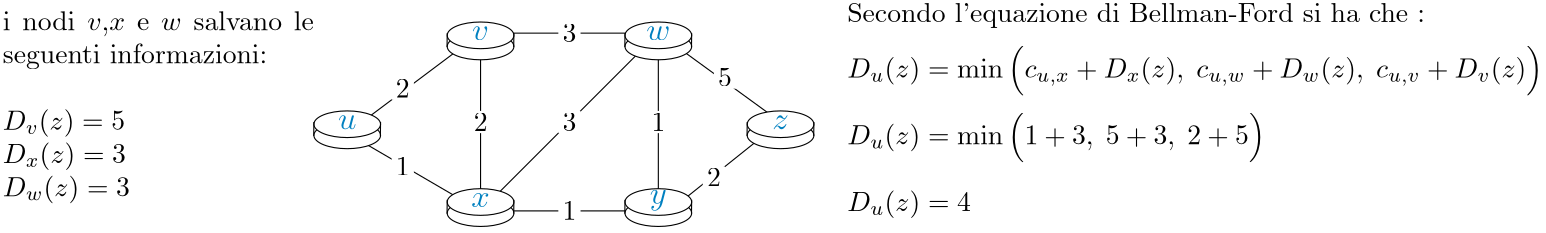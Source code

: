 <?xml version="1.0"?>
<!DOCTYPE ipe SYSTEM "ipe.dtd">
<ipe version="70218" creator="Ipe 7.2.28">
<info created="D:20240501151721" modified="D:20240501153640"/>
<ipestyle name="basic">
<symbol name="arrow/arc(spx)">
<path stroke="sym-stroke" fill="sym-stroke" pen="sym-pen">
0 0 m
-1 0.333 l
-1 -0.333 l
h
</path>
</symbol>
<symbol name="arrow/farc(spx)">
<path stroke="sym-stroke" fill="white" pen="sym-pen">
0 0 m
-1 0.333 l
-1 -0.333 l
h
</path>
</symbol>
<symbol name="arrow/ptarc(spx)">
<path stroke="sym-stroke" fill="sym-stroke" pen="sym-pen">
0 0 m
-1 0.333 l
-0.8 0 l
-1 -0.333 l
h
</path>
</symbol>
<symbol name="arrow/fptarc(spx)">
<path stroke="sym-stroke" fill="white" pen="sym-pen">
0 0 m
-1 0.333 l
-0.8 0 l
-1 -0.333 l
h
</path>
</symbol>
<symbol name="mark/circle(sx)" transformations="translations">
<path fill="sym-stroke">
0.6 0 0 0.6 0 0 e
0.4 0 0 0.4 0 0 e
</path>
</symbol>
<symbol name="mark/disk(sx)" transformations="translations">
<path fill="sym-stroke">
0.6 0 0 0.6 0 0 e
</path>
</symbol>
<symbol name="mark/fdisk(sfx)" transformations="translations">
<group>
<path fill="sym-fill">
0.5 0 0 0.5 0 0 e
</path>
<path fill="sym-stroke" fillrule="eofill">
0.6 0 0 0.6 0 0 e
0.4 0 0 0.4 0 0 e
</path>
</group>
</symbol>
<symbol name="mark/box(sx)" transformations="translations">
<path fill="sym-stroke" fillrule="eofill">
-0.6 -0.6 m
0.6 -0.6 l
0.6 0.6 l
-0.6 0.6 l
h
-0.4 -0.4 m
0.4 -0.4 l
0.4 0.4 l
-0.4 0.4 l
h
</path>
</symbol>
<symbol name="mark/square(sx)" transformations="translations">
<path fill="sym-stroke">
-0.6 -0.6 m
0.6 -0.6 l
0.6 0.6 l
-0.6 0.6 l
h
</path>
</symbol>
<symbol name="mark/fsquare(sfx)" transformations="translations">
<group>
<path fill="sym-fill">
-0.5 -0.5 m
0.5 -0.5 l
0.5 0.5 l
-0.5 0.5 l
h
</path>
<path fill="sym-stroke" fillrule="eofill">
-0.6 -0.6 m
0.6 -0.6 l
0.6 0.6 l
-0.6 0.6 l
h
-0.4 -0.4 m
0.4 -0.4 l
0.4 0.4 l
-0.4 0.4 l
h
</path>
</group>
</symbol>
<symbol name="mark/cross(sx)" transformations="translations">
<group>
<path fill="sym-stroke">
-0.43 -0.57 m
0.57 0.43 l
0.43 0.57 l
-0.57 -0.43 l
h
</path>
<path fill="sym-stroke">
-0.43 0.57 m
0.57 -0.43 l
0.43 -0.57 l
-0.57 0.43 l
h
</path>
</group>
</symbol>
<symbol name="arrow/fnormal(spx)">
<path stroke="sym-stroke" fill="white" pen="sym-pen">
0 0 m
-1 0.333 l
-1 -0.333 l
h
</path>
</symbol>
<symbol name="arrow/pointed(spx)">
<path stroke="sym-stroke" fill="sym-stroke" pen="sym-pen">
0 0 m
-1 0.333 l
-0.8 0 l
-1 -0.333 l
h
</path>
</symbol>
<symbol name="arrow/fpointed(spx)">
<path stroke="sym-stroke" fill="white" pen="sym-pen">
0 0 m
-1 0.333 l
-0.8 0 l
-1 -0.333 l
h
</path>
</symbol>
<symbol name="arrow/linear(spx)">
<path stroke="sym-stroke" pen="sym-pen">
-1 0.333 m
0 0 l
-1 -0.333 l
</path>
</symbol>
<symbol name="arrow/fdouble(spx)">
<path stroke="sym-stroke" fill="white" pen="sym-pen">
0 0 m
-1 0.333 l
-1 -0.333 l
h
-1 0 m
-2 0.333 l
-2 -0.333 l
h
</path>
</symbol>
<symbol name="arrow/double(spx)">
<path stroke="sym-stroke" fill="sym-stroke" pen="sym-pen">
0 0 m
-1 0.333 l
-1 -0.333 l
h
-1 0 m
-2 0.333 l
-2 -0.333 l
h
</path>
</symbol>
<symbol name="arrow/mid-normal(spx)">
<path stroke="sym-stroke" fill="sym-stroke" pen="sym-pen">
0.5 0 m
-0.5 0.333 l
-0.5 -0.333 l
h
</path>
</symbol>
<symbol name="arrow/mid-fnormal(spx)">
<path stroke="sym-stroke" fill="white" pen="sym-pen">
0.5 0 m
-0.5 0.333 l
-0.5 -0.333 l
h
</path>
</symbol>
<symbol name="arrow/mid-pointed(spx)">
<path stroke="sym-stroke" fill="sym-stroke" pen="sym-pen">
0.5 0 m
-0.5 0.333 l
-0.3 0 l
-0.5 -0.333 l
h
</path>
</symbol>
<symbol name="arrow/mid-fpointed(spx)">
<path stroke="sym-stroke" fill="white" pen="sym-pen">
0.5 0 m
-0.5 0.333 l
-0.3 0 l
-0.5 -0.333 l
h
</path>
</symbol>
<symbol name="arrow/mid-double(spx)">
<path stroke="sym-stroke" fill="sym-stroke" pen="sym-pen">
1 0 m
0 0.333 l
0 -0.333 l
h
0 0 m
-1 0.333 l
-1 -0.333 l
h
</path>
</symbol>
<symbol name="arrow/mid-fdouble(spx)">
<path stroke="sym-stroke" fill="white" pen="sym-pen">
1 0 m
0 0.333 l
0 -0.333 l
h
0 0 m
-1 0.333 l
-1 -0.333 l
h
</path>
</symbol>
<anglesize name="22.5 deg" value="22.5"/>
<anglesize name="30 deg" value="30"/>
<anglesize name="45 deg" value="45"/>
<anglesize name="60 deg" value="60"/>
<anglesize name="90 deg" value="90"/>
<arrowsize name="large" value="10"/>
<arrowsize name="small" value="5"/>
<arrowsize name="tiny" value="3"/>
<color name="blue" value="0 0 1"/>
<color name="brown" value="0.647 0.165 0.165"/>
<color name="darkblue" value="0 0 0.545"/>
<color name="darkcyan" value="0 0.545 0.545"/>
<color name="darkgray" value="0.663"/>
<color name="darkgreen" value="0 0.392 0"/>
<color name="darkmagenta" value="0.545 0 0.545"/>
<color name="darkorange" value="1 0.549 0"/>
<color name="darkred" value="0.545 0 0"/>
<color name="gold" value="1 0.843 0"/>
<color name="gray" value="0.745"/>
<color name="green" value="0 1 0"/>
<color name="lightblue" value="0.678 0.847 0.902"/>
<color name="lightcyan" value="0.878 1 1"/>
<color name="lightgray" value="0.827"/>
<color name="lightgreen" value="0.565 0.933 0.565"/>
<color name="lightyellow" value="1 1 0.878"/>
<color name="navy" value="0 0 0.502"/>
<color name="orange" value="1 0.647 0"/>
<color name="pink" value="1 0.753 0.796"/>
<color name="purple" value="0.627 0.125 0.941"/>
<color name="red" value="1 0 0"/>
<color name="seagreen" value="0.18 0.545 0.341"/>
<color name="turquoise" value="0.251 0.878 0.816"/>
<color name="violet" value="0.933 0.51 0.933"/>
<color name="yellow" value="1 1 0"/>
<dashstyle name="dash dot dotted" value="[4 2 1 2 1 2] 0"/>
<dashstyle name="dash dotted" value="[4 2 1 2] 0"/>
<dashstyle name="dashed" value="[4] 0"/>
<dashstyle name="dotted" value="[1 3] 0"/>
<gridsize name="10 pts (~3.5 mm)" value="10"/>
<gridsize name="14 pts (~5 mm)" value="14"/>
<gridsize name="16 pts (~6 mm)" value="16"/>
<gridsize name="20 pts (~7 mm)" value="20"/>
<gridsize name="28 pts (~10 mm)" value="28"/>
<gridsize name="32 pts (~12 mm)" value="32"/>
<gridsize name="4 pts" value="4"/>
<gridsize name="56 pts (~20 mm)" value="56"/>
<gridsize name="8 pts (~3 mm)" value="8"/>
<opacity name="10%" value="0.1"/>
<opacity name="30%" value="0.3"/>
<opacity name="50%" value="0.5"/>
<opacity name="75%" value="0.75"/>
<pen name="fat" value="1.2"/>
<pen name="heavier" value="0.8"/>
<pen name="ultrafat" value="2"/>
<symbolsize name="large" value="5"/>
<symbolsize name="small" value="2"/>
<symbolsize name="tiny" value="1.1"/>
<textsize name="Huge" value="\Huge"/>
<textsize name="LARGE" value="\LARGE"/>
<textsize name="Large" value="\Large"/>
<textsize name="footnote" value="\footnotesize"/>
<textsize name="huge" value="\huge"/>
<textsize name="large" value="\large"/>
<textsize name="script" value="\scriptsize"/>
<textsize name="small" value="\small"/>
<textsize name="tiny" value="\tiny"/>
<textstyle name="center" begin="\begin{center}" end="\end{center}"/>
<textstyle name="item" begin="\begin{itemize}\item{}" end="\end{itemize}"/>
<textstyle name="itemize" begin="\begin{itemize}" end="\end{itemize}"/>
<tiling name="falling" angle="-60" step="4" width="1"/>
<tiling name="rising" angle="30" step="4" width="1"/>
</ipestyle>
<page>
<layer name="alpha"/>
<view layers="alpha" active="alpha"/>
<path layer="alpha" stroke="black">
172 712 m
220 748 l
284 748 l
328 716 l
288 684 l
220 684 l
172 712 l
</path>
<path stroke="black">
220 748 m
220 684 l
284 748 l
284 684 l
</path>
<path matrix="1 0 0 0.4 20 413.6" stroke="black" fill="1">
12 0 0 12 152 744 e
</path>
<path matrix="1 0 0 0.4 20 417.6" stroke="black" fill="1">
12 0 0 12 152 744 e
</path>
<path matrix="1 0 0 1 20 -36" stroke="black" fill="white">
140 752 m
139.936 746.988 l
</path>
<path matrix="1 0 0 1 44 -36" stroke="black" fill="white">
140 752 m
139.936 746.988 l
</path>
<path matrix="1 0 0 0.4 68 445.6" stroke="black" fill="1">
12 0 0 12 152 744 e
</path>
<path matrix="1 0 0 0.4 68 449.6" stroke="black" fill="1">
12 0 0 12 152 744 e
</path>
<path matrix="1 0 0 1 68 -4" stroke="black" fill="white">
140 752 m
139.936 746.988 l
</path>
<path matrix="1 0 0 1 92 -4" stroke="black" fill="white">
140 752 m
139.936 746.988 l
</path>
<path matrix="1 0 0 0.4 68 385.6" stroke="black" fill="1">
12 0 0 12 152 744 e
</path>
<path matrix="1 0 0 0.4 68 389.6" stroke="black" fill="1">
12 0 0 12 152 744 e
</path>
<path matrix="1 0 0 1 68 -64" stroke="black" fill="white">
140 752 m
139.936 746.988 l
</path>
<path matrix="1 0 0 1 92 -64" stroke="black" fill="white">
140 752 m
139.936 746.988 l
</path>
<path matrix="1 0 0 0.4 132 445.6" stroke="black" fill="1">
12 0 0 12 152 744 e
</path>
<path matrix="1 0 0 0.4 132 449.6" stroke="black" fill="1">
12 0 0 12 152 744 e
</path>
<path matrix="1 0 0 1 132 -4" stroke="black" fill="white">
140 752 m
139.936 746.988 l
</path>
<path matrix="1 0 0 1 156 -4" stroke="black" fill="white">
140 752 m
139.936 746.988 l
</path>
<path matrix="1 0 0 0.4 132 385.6" stroke="black" fill="1">
12 0 0 12 152 744 e
</path>
<path matrix="1 0 0 0.4 132 389.6" stroke="black" fill="1">
12 0 0 12 152 744 e
</path>
<path matrix="1 0 0 1 132 -64" stroke="black" fill="white">
140 752 m
139.936 746.988 l
</path>
<path matrix="1 0 0 1 156 -64" stroke="black" fill="white">
140 752 m
139.936 746.988 l
</path>
<path matrix="1 0 0 0.4 176 413.6" stroke="black" fill="1">
12 0 0 12 152 744 e
</path>
<path matrix="1 0 0 0.4 176 417.6" stroke="black" fill="1">
12 0 0 12 152 744 e
</path>
<path matrix="1 0 0 1 176 -36" stroke="black" fill="white">
140 752 m
139.936 746.988 l
</path>
<path matrix="1 0 0 1 200 -36" stroke="black" fill="white">
140 752 m
139.936 746.988 l
</path>
<path matrix="1 0 0 1 32 -16" fill="white">
156 748 m
156 740 l
164 740 l
164 748 l
h
</path>
<text matrix="1 0 0 1 32 -16" transformations="translations" pos="160 744" stroke="black" type="label" width="4.981" height="6.42" depth="0" halign="center" valign="center">2</text>
<path matrix="1 0 0 1 60 -28" fill="white">
156 748 m
156 740 l
164 740 l
164 748 l
h
</path>
<text matrix="1 0 0 1 60 -28" transformations="translations" pos="160 744" stroke="black" type="label" width="4.981" height="6.42" depth="0" halign="center" valign="center">2</text>
<path matrix="1 0 0 1 144 -48" fill="white">
156 748 m
156 740 l
164 740 l
164 748 l
h
</path>
<text matrix="1 0 0 1 144 -48" transformations="translations" pos="160 744" stroke="black" type="label" width="4.981" height="6.42" depth="0" halign="center" valign="center">2</text>
<path matrix="1 0 0 1 92 -28" fill="white">
156 748 m
156 740 l
164 740 l
164 748 l
h
</path>
<text matrix="1 0 0 1 92 -28" transformations="translations" pos="160 744" stroke="black" type="label" width="4.981" height="6.42" depth="0" halign="center" valign="center">3</text>
<path matrix="1 0 0 1 92 4" fill="white">
156 748 m
156 740 l
164 740 l
164 748 l
h
</path>
<text matrix="1 0 0 1 92 4" transformations="translations" pos="160 744" stroke="black" type="label" width="4.981" height="6.42" depth="0" halign="center" valign="center">3</text>
<path matrix="1 0 0 1 32 -44" fill="white">
156 748 m
156 740 l
164 740 l
164 748 l
h
</path>
<text matrix="1 0 0 1 32 -44" transformations="translations" pos="160 744" stroke="black" type="label" width="4.981" height="6.42" depth="0" halign="center" valign="center">1</text>
<path matrix="1 0 0 1 92 -60" fill="white">
156 748 m
156 740 l
164 740 l
164 748 l
h
</path>
<text matrix="1 0 0 1 92 -60" transformations="translations" pos="160 744" stroke="black" type="label" width="4.981" height="6.42" depth="0" halign="center" valign="center">1</text>
<path matrix="1 0 0 1 124 -28" fill="white">
156 748 m
156 740 l
164 740 l
164 748 l
h
</path>
<text matrix="1 0 0 1 124 -28" transformations="translations" pos="160 744" stroke="black" type="label" width="4.981" height="6.42" depth="0" halign="center" valign="center">1</text>
<path matrix="1 0 0 1 148 -12" fill="white">
156 748 m
156 740 l
164 740 l
164 748 l
h
</path>
<text matrix="1 0 0 1 148 -12" transformations="translations" pos="160 744" stroke="black" type="label" width="4.981" height="6.42" depth="0" halign="center" valign="center">5</text>
<text matrix="1 0 0 1 60 -56" transformations="translations" pos="160 744" stroke="0 0.502 0.753" type="label" width="6.652" height="5.147" depth="0" halign="center" valign="center" size="large" style="math">x</text>
<text matrix="1 0 0 1 12 -28" transformations="translations" pos="160 744" stroke="0 0.502 0.753" type="label" width="6.662" height="5.147" depth="0" halign="center" valign="center" size="large" style="math">u</text>
<text matrix="1 0 0 1 60 4" transformations="translations" pos="160 744" stroke="0 0.502 0.753" type="label" width="6.088" height="5.147" depth="0" halign="center" valign="center" size="large" style="math">v</text>
<text matrix="1 0 0 1 124 4" transformations="translations" pos="160 744" stroke="0 0.502 0.753" type="label" width="8.69" height="5.147" depth="0" halign="center" valign="center" size="large" style="math">w</text>
<text matrix="1 0 0 1 124 -56" transformations="translations" pos="160 744" stroke="0 0.502 0.753" type="label" width="6.137" height="5.152" depth="2.32" halign="center" valign="center" size="large" style="math">y</text>
<text matrix="1 0 0 1 168 -28" transformations="translations" pos="160 744" stroke="0 0.502 0.753" type="label" width="5.971" height="5.147" depth="0" halign="center" valign="center" size="large" style="math">z</text>
<text matrix="1 0 0 1 32 4" transformations="translations" pos="16 752" stroke="0" type="minipage" width="112" height="41.78" depth="36.87" valign="top">i nodi $ v$,$x$ e $w$ salvano le seguenti informazioni:\\\hphantom{}\\
$D_v(z)=5$\\
 $D_x(z)=3$\\
 $D_w(z)=3$\\
</text>
<text matrix="1 0 0 1 -24 0" transformations="translations" pos="376 752" stroke="0" type="label" width="208.192" height="6.926" depth="1.93" valign="baseline">Secondo l&apos;equazione di Bellman-Ford si ha che :</text>
<text matrix="1 0 0 1 -24 -20" transformations="translations" pos="376 752" stroke="0" type="label" width="250.41" height="11.453" depth="6.48" valign="baseline" style="math">D_u(z) = \min\Big( 
c_{u,x}+D_x(z),\;c_{u,w}+D_w(z),\;c_{u,v}+D_v(z)\Big)
</text>
<text matrix="1 0 0 1 -24 -44" transformations="translations" pos="376 752" stroke="0" type="label" width="150.533" height="11.453" depth="6.48" valign="baseline" style="math">D_u(z) = \min\Big( 
1+3,\;5+3,\;2+5\Big)
</text>
<text matrix="1 0 0 1 -24 -68" transformations="translations" pos="376 752" stroke="0" type="label" width="44.542" height="7.473" depth="2.49" valign="baseline" style="math">D_u(z) = 4
</text>
</page>
</ipe>
